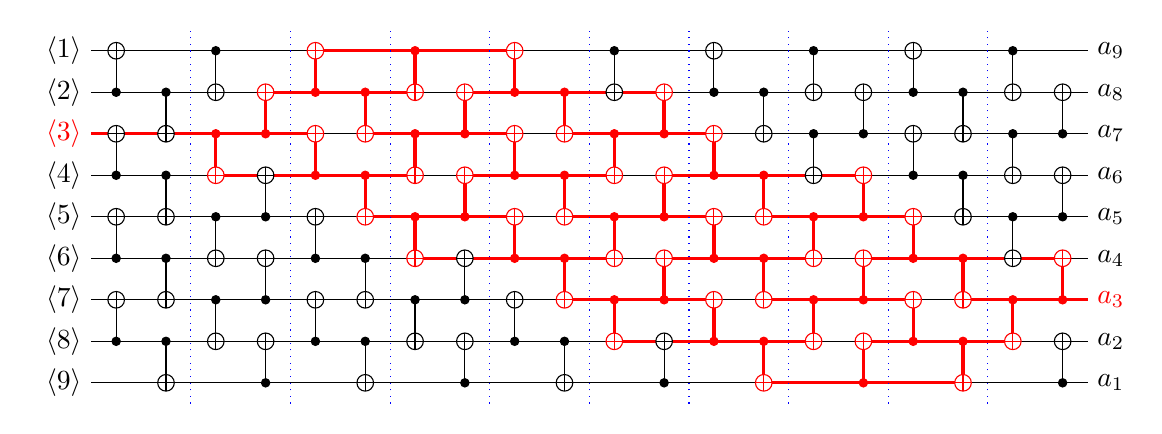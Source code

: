 \providecommand{\bit}[1]{{\left\langle{#1}\right\rangle}}
\begin{tikzpicture}[scale=1.0,x=1pt,y=1pt]
\filldraw[color=white] (0.0, -7.5) rectangle (360.0, 127.5);
% Drawing wires
% Line 5: 1 W \bit{1} a_9
\draw[color=black] (0.0,120.0) -- (81.0,120.0);
\draw[color=red,very thick] (81.0,120.0) -- (153.0,120.0);
\draw[color=black,thin] (153.0,120.0) -- (360.0,120.0);
\draw[color=black] (0.0,120.0) node[left] {$\bit{1}$};
% Line 6: 2 W \bit{2} a_8
\draw[color=black] (0.0,105.0) -- (63.0,105.0);
\draw[color=red,very thick] (63.0,105.0) -- (117.0,105.0);
\draw[color=black,thin] (117.0,105.0) -- (135.0,105.0);
\draw[color=red,very thick] (135.0,105.0) -- (207.0,105.0);
\draw[color=black,thin] (207.0,105.0) -- (360.0,105.0);
\draw[color=black] (0.0,105.0) node[left] {$\bit{2}$};
% Line 7: 3 W \bit{3} a_7 on
\draw[color=red,very thick] (0.0,90.0) -- (81.0,90.0);
\draw[color=black,thin] (81.0,90.0) -- (99.0,90.0);
\draw[color=red,very thick] (99.0,90.0) -- (153.0,90.0);
\draw[color=black,thin] (153.0,90.0) -- (171.0,90.0);
\draw[color=red,very thick] (171.0,90.0) -- (225.0,90.0);
\draw[color=black,thin] (225.0,90.0) -- (360.0,90.0);
\draw[color=red] (0.0,90.0) node[left] {$\bit{3}$};
% Line 8: 4 W \bit{4} a_6
\draw[color=black] (0.0,75.0) -- (45.0,75.0);
\draw[color=red,very thick] (45.0,75.0) -- (117.0,75.0);
\draw[color=black,thin] (117.0,75.0) -- (135.0,75.0);
\draw[color=red,very thick] (135.0,75.0) -- (189.0,75.0);
\draw[color=black,thin] (189.0,75.0) -- (207.0,75.0);
\draw[color=red,very thick] (207.0,75.0) -- (279.0,75.0);
\draw[color=black,thin] (279.0,75.0) -- (360.0,75.0);
\draw[color=black] (0.0,75.0) node[left] {$\bit{4}$};
% Line 9: 5 W \bit{5} a_5
\draw[color=black] (0.0,60.0) -- (99.0,60.0);
\draw[color=red,very thick] (99.0,60.0) -- (153.0,60.0);
\draw[color=black,thin] (153.0,60.0) -- (171.0,60.0);
\draw[color=red,very thick] (171.0,60.0) -- (225.0,60.0);
\draw[color=black,thin] (225.0,60.0) -- (243.0,60.0);
\draw[color=red,very thick] (243.0,60.0) -- (297.0,60.0);
\draw[color=black,thin] (297.0,60.0) -- (360.0,60.0);
\draw[color=black] (0.0,60.0) node[left] {$\bit{5}$};
% Line 10: 6 W \bit{6} a_4
\draw[color=black] (0.0,45.0) -- (117.0,45.0);
\draw[color=red,very thick] (117.0,45.0) -- (189.0,45.0);
\draw[color=black,thin] (189.0,45.0) -- (207.0,45.0);
\draw[color=red,very thick] (207.0,45.0) -- (261.0,45.0);
\draw[color=black,thin] (261.0,45.0) -- (279.0,45.0);
\draw[color=red,very thick] (279.0,45.0) -- (351.0,45.0);
\draw[color=black,thin] (351.0,45.0) -- (360.0,45.0);
\draw[color=black] (0.0,45.0) node[left] {$\bit{6}$};
% Line 11: 7 W \bit{7} a_3
\draw[color=black] (0.0,30.0) -- (171.0,30.0);
\draw[color=red,very thick] (171.0,30.0) -- (225.0,30.0);
\draw[color=black,thin] (225.0,30.0) -- (243.0,30.0);
\draw[color=red,very thick] (243.0,30.0) -- (297.0,30.0);
\draw[color=black,thin] (297.0,30.0) -- (315.0,30.0);
\draw[color=red,very thick] (315.0,30.0) -- (360.0,30.0);
\draw[color=black] (0.0,30.0) node[left] {$\bit{7}$};
% Line 12: 8 W \bit{8} a_2
\draw[color=black] (0.0,15.0) -- (189.0,15.0);
\draw[color=red,very thick] (189.0,15.0) -- (261.0,15.0);
\draw[color=black,thin] (261.0,15.0) -- (279.0,15.0);
\draw[color=red,very thick] (279.0,15.0) -- (333.0,15.0);
\draw[color=black,thin] (333.0,15.0) -- (360.0,15.0);
\draw[color=black] (0.0,15.0) node[left] {$\bit{8}$};
% Line 13: 9 W \bit{9} a_1
\draw[color=black] (0.0,0.0) -- (243.0,0.0);
\draw[color=red,very thick] (243.0,0.0) -- (315.0,0.0);
\draw[color=black,thin] (315.0,0.0) -- (360.0,0.0);
\draw[color=black] (0.0,0.0) node[left] {$\bit{9}$};
% Done with wires; drawing gates
% Line 17: +1 2
\draw (9.0,120.0) -- (9.0,105.0);
\begin{scope}
\draw[fill=white] (9.0, 120.0) circle(3.0pt);
\clip (9.0, 120.0) circle(3.0pt);
\draw (6.0, 120.0) -- (12.0, 120.0);
\draw (9.0, 117.0) -- (9.0, 123.0);
\end{scope}
\filldraw (9.0, 105.0) circle(1.5pt);
% Line 18: +3 4
\draw (9.0,90.0) -- (9.0,75.0);
\begin{scope}
\draw[fill=white] (9.0, 90.0) circle(3.0pt);
\clip (9.0, 90.0) circle(3.0pt);
\draw (6.0, 90.0) -- (12.0, 90.0);
\draw (9.0, 87.0) -- (9.0, 93.0);
\end{scope}
\filldraw (9.0, 75.0) circle(1.5pt);
% Line 19: +5 6
\draw (9.0,60.0) -- (9.0,45.0);
\begin{scope}
\draw[fill=white] (9.0, 60.0) circle(3.0pt);
\clip (9.0, 60.0) circle(3.0pt);
\draw (6.0, 60.0) -- (12.0, 60.0);
\draw (9.0, 57.0) -- (9.0, 63.0);
\end{scope}
\filldraw (9.0, 45.0) circle(1.5pt);
% Line 20: +7 8
\draw (9.0,30.0) -- (9.0,15.0);
\begin{scope}
\draw[fill=white] (9.0, 30.0) circle(3.0pt);
\clip (9.0, 30.0) circle(3.0pt);
\draw (6.0, 30.0) -- (12.0, 30.0);
\draw (9.0, 27.0) -- (9.0, 33.0);
\end{scope}
\filldraw (9.0, 15.0) circle(1.5pt);
% Line 21: +3 2
\draw (27.0,105.0) -- (27.0,90.0);
\begin{scope}
\draw[fill=white] (27.0, 90.0) circle(3.0pt);
\clip (27.0, 90.0) circle(3.0pt);
\draw (24.0, 90.0) -- (30.0, 90.0);
\draw (27.0, 87.0) -- (27.0, 93.0);
\end{scope}
\filldraw (27.0, 105.0) circle(1.5pt);
% Line 22: +5 4
\draw (27.0,75.0) -- (27.0,60.0);
\begin{scope}
\draw[fill=white] (27.0, 60.0) circle(3.0pt);
\clip (27.0, 60.0) circle(3.0pt);
\draw (24.0, 60.0) -- (30.0, 60.0);
\draw (27.0, 57.0) -- (27.0, 63.0);
\end{scope}
\filldraw (27.0, 75.0) circle(1.5pt);
% Line 23: +7 6
\draw (27.0,45.0) -- (27.0,30.0);
\begin{scope}
\draw[fill=white] (27.0, 30.0) circle(3.0pt);
\clip (27.0, 30.0) circle(3.0pt);
\draw (24.0, 30.0) -- (30.0, 30.0);
\draw (27.0, 27.0) -- (27.0, 33.0);
\end{scope}
\filldraw (27.0, 45.0) circle(1.5pt);
% Line 24: +9 8
\draw (27.0,15.0) -- (27.0,0.0);
\begin{scope}
\draw[fill=white] (27.0, 0.0) circle(3.0pt);
\clip (27.0, 0.0) circle(3.0pt);
\draw (24.0, 0.0) -- (30.0, 0.0);
\draw (27.0, -3.0) -- (27.0, 3.0);
\end{scope}
\filldraw (27.0, 15.0) circle(1.5pt);
% Line 27: +2 1
\draw (45.0,120.0) -- (45.0,105.0);
\begin{scope}
\draw[fill=white] (45.0, 105.0) circle(3.0pt);
\clip (45.0, 105.0) circle(3.0pt);
\draw (42.0, 105.0) -- (48.0, 105.0);
\draw (45.0, 102.0) -- (45.0, 108.0);
\end{scope}
\filldraw (45.0, 120.0) circle(1.5pt);
% Line 28: +4:on 3 on
\begin{scope}[color=red]
\draw[very thick] (45.0,90.0) -- (45.0,75.0);
\begin{scope}
\draw[fill=white] (45.0, 75.0) circle(3.0pt);
\clip (45.0, 75.0) circle(3.0pt);
\draw (42.0, 75.0) -- (48.0, 75.0);
\draw (45.0, 72.0) -- (45.0, 78.0);
\end{scope}
\filldraw (45.0, 90.0) circle(1.5pt);
\end{scope}
% Line 29: +6 5
\draw (45.0,60.0) -- (45.0,45.0);
\begin{scope}
\draw[fill=white] (45.0, 45.0) circle(3.0pt);
\clip (45.0, 45.0) circle(3.0pt);
\draw (42.0, 45.0) -- (48.0, 45.0);
\draw (45.0, 42.0) -- (45.0, 48.0);
\end{scope}
\filldraw (45.0, 60.0) circle(1.5pt);
% Line 30: +8 7
\draw (45.0,30.0) -- (45.0,15.0);
\begin{scope}
\draw[fill=white] (45.0, 15.0) circle(3.0pt);
\clip (45.0, 15.0) circle(3.0pt);
\draw (42.0, 15.0) -- (48.0, 15.0);
\draw (45.0, 12.0) -- (45.0, 18.0);
\end{scope}
\filldraw (45.0, 30.0) circle(1.5pt);
% Line 31: +2:on 3 on
\begin{scope}[color=red]
\draw[very thick] (63.0,105.0) -- (63.0,90.0);
\begin{scope}
\draw[fill=white] (63.0, 105.0) circle(3.0pt);
\clip (63.0, 105.0) circle(3.0pt);
\draw (60.0, 105.0) -- (66.0, 105.0);
\draw (63.0, 102.0) -- (63.0, 108.0);
\end{scope}
\filldraw (63.0, 90.0) circle(1.5pt);
\end{scope}
% Line 32: +4 5
\draw (63.0,75.0) -- (63.0,60.0);
\begin{scope}
\draw[fill=white] (63.0, 75.0) circle(3.0pt);
\clip (63.0, 75.0) circle(3.0pt);
\draw (60.0, 75.0) -- (66.0, 75.0);
\draw (63.0, 72.0) -- (63.0, 78.0);
\end{scope}
\filldraw (63.0, 60.0) circle(1.5pt);
% Line 33: +6 7
\draw (63.0,45.0) -- (63.0,30.0);
\begin{scope}
\draw[fill=white] (63.0, 45.0) circle(3.0pt);
\clip (63.0, 45.0) circle(3.0pt);
\draw (60.0, 45.0) -- (66.0, 45.0);
\draw (63.0, 42.0) -- (63.0, 48.0);
\end{scope}
\filldraw (63.0, 30.0) circle(1.5pt);
% Line 34: +8 9
\draw (63.0,15.0) -- (63.0,0.0);
\begin{scope}
\draw[fill=white] (63.0, 15.0) circle(3.0pt);
\clip (63.0, 15.0) circle(3.0pt);
\draw (60.0, 15.0) -- (66.0, 15.0);
\draw (63.0, 12.0) -- (63.0, 18.0);
\end{scope}
\filldraw (63.0, 0.0) circle(1.5pt);
% Line 37: +1:on 2 on
\begin{scope}[color=red]
\draw[very thick] (81.0,120.0) -- (81.0,105.0);
\begin{scope}
\draw[fill=white] (81.0, 120.0) circle(3.0pt);
\clip (81.0, 120.0) circle(3.0pt);
\draw (78.0, 120.0) -- (84.0, 120.0);
\draw (81.0, 117.0) -- (81.0, 123.0);
\end{scope}
\filldraw (81.0, 105.0) circle(1.5pt);
\end{scope}
% Line 38: +3:off 4 on
\begin{scope}[color=red]
\draw[very thick] (81.0,90.0) -- (81.0,75.0);
\begin{scope}
\draw[fill=white] (81.0, 90.0) circle(3.0pt);
\clip (81.0, 90.0) circle(3.0pt);
\draw (78.0, 90.0) -- (84.0, 90.0);
\draw (81.0, 87.0) -- (81.0, 93.0);
\end{scope}
\filldraw (81.0, 75.0) circle(1.5pt);
\end{scope}
% Line 39: +5 6
\draw (81.0,60.0) -- (81.0,45.0);
\begin{scope}
\draw[fill=white] (81.0, 60.0) circle(3.0pt);
\clip (81.0, 60.0) circle(3.0pt);
\draw (78.0, 60.0) -- (84.0, 60.0);
\draw (81.0, 57.0) -- (81.0, 63.0);
\end{scope}
\filldraw (81.0, 45.0) circle(1.5pt);
% Line 40: +7 8
\draw (81.0,30.0) -- (81.0,15.0);
\begin{scope}
\draw[fill=white] (81.0, 30.0) circle(3.0pt);
\clip (81.0, 30.0) circle(3.0pt);
\draw (78.0, 30.0) -- (84.0, 30.0);
\draw (81.0, 27.0) -- (81.0, 33.0);
\end{scope}
\filldraw (81.0, 15.0) circle(1.5pt);
% Line 41: +3:on 2 on
\begin{scope}[color=red]
\draw[very thick] (99.0,105.0) -- (99.0,90.0);
\begin{scope}
\draw[fill=white] (99.0, 90.0) circle(3.0pt);
\clip (99.0, 90.0) circle(3.0pt);
\draw (96.0, 90.0) -- (102.0, 90.0);
\draw (99.0, 87.0) -- (99.0, 93.0);
\end{scope}
\filldraw (99.0, 105.0) circle(1.5pt);
\end{scope}
% Line 42: +5:on 4 on
\begin{scope}[color=red]
\draw[very thick] (99.0,75.0) -- (99.0,60.0);
\begin{scope}
\draw[fill=white] (99.0, 60.0) circle(3.0pt);
\clip (99.0, 60.0) circle(3.0pt);
\draw (96.0, 60.0) -- (102.0, 60.0);
\draw (99.0, 57.0) -- (99.0, 63.0);
\end{scope}
\filldraw (99.0, 75.0) circle(1.5pt);
\end{scope}
% Line 43: +7 6
\draw (99.0,45.0) -- (99.0,30.0);
\begin{scope}
\draw[fill=white] (99.0, 30.0) circle(3.0pt);
\clip (99.0, 30.0) circle(3.0pt);
\draw (96.0, 30.0) -- (102.0, 30.0);
\draw (99.0, 27.0) -- (99.0, 33.0);
\end{scope}
\filldraw (99.0, 45.0) circle(1.5pt);
% Line 44: +9 8
\draw (99.0,15.0) -- (99.0,0.0);
\begin{scope}
\draw[fill=white] (99.0, 0.0) circle(3.0pt);
\clip (99.0, 0.0) circle(3.0pt);
\draw (96.0, 0.0) -- (102.0, 0.0);
\draw (99.0, -3.0) -- (99.0, 3.0);
\end{scope}
\filldraw (99.0, 15.0) circle(1.5pt);
% Line 47: +2:off 1 on
\begin{scope}[color=red]
\draw[very thick] (117.0,120.0) -- (117.0,105.0);
\begin{scope}
\draw[fill=white] (117.0, 105.0) circle(3.0pt);
\clip (117.0, 105.0) circle(3.0pt);
\draw (114.0, 105.0) -- (120.0, 105.0);
\draw (117.0, 102.0) -- (117.0, 108.0);
\end{scope}
\filldraw (117.0, 120.0) circle(1.5pt);
\end{scope}
% Line 48: +4:off 3 on
\begin{scope}[color=red]
\draw[very thick] (117.0,90.0) -- (117.0,75.0);
\begin{scope}
\draw[fill=white] (117.0, 75.0) circle(3.0pt);
\clip (117.0, 75.0) circle(3.0pt);
\draw (114.0, 75.0) -- (120.0, 75.0);
\draw (117.0, 72.0) -- (117.0, 78.0);
\end{scope}
\filldraw (117.0, 90.0) circle(1.5pt);
\end{scope}
% Line 49: +6:on 5 on
\begin{scope}[color=red]
\draw[very thick] (117.0,60.0) -- (117.0,45.0);
\begin{scope}
\draw[fill=white] (117.0, 45.0) circle(3.0pt);
\clip (117.0, 45.0) circle(3.0pt);
\draw (114.0, 45.0) -- (120.0, 45.0);
\draw (117.0, 42.0) -- (117.0, 48.0);
\end{scope}
\filldraw (117.0, 60.0) circle(1.5pt);
\end{scope}
% Line 50: +8 7
\draw (117.0,30.0) -- (117.0,15.0);
\begin{scope}
\draw[fill=white] (117.0, 15.0) circle(3.0pt);
\clip (117.0, 15.0) circle(3.0pt);
\draw (114.0, 15.0) -- (120.0, 15.0);
\draw (117.0, 12.0) -- (117.0, 18.0);
\end{scope}
\filldraw (117.0, 30.0) circle(1.5pt);
% Line 51: +2:on 3 on
\begin{scope}[color=red]
\draw[very thick] (135.0,105.0) -- (135.0,90.0);
\begin{scope}
\draw[fill=white] (135.0, 105.0) circle(3.0pt);
\clip (135.0, 105.0) circle(3.0pt);
\draw (132.0, 105.0) -- (138.0, 105.0);
\draw (135.0, 102.0) -- (135.0, 108.0);
\end{scope}
\filldraw (135.0, 90.0) circle(1.5pt);
\end{scope}
% Line 52: +4:on 5 on
\begin{scope}[color=red]
\draw[very thick] (135.0,75.0) -- (135.0,60.0);
\begin{scope}
\draw[fill=white] (135.0, 75.0) circle(3.0pt);
\clip (135.0, 75.0) circle(3.0pt);
\draw (132.0, 75.0) -- (138.0, 75.0);
\draw (135.0, 72.0) -- (135.0, 78.0);
\end{scope}
\filldraw (135.0, 60.0) circle(1.5pt);
\end{scope}
% Line 53: +6 7
\draw (135.0,45.0) -- (135.0,30.0);
\begin{scope}
\draw[fill=white] (135.0, 45.0) circle(3.0pt);
\clip (135.0, 45.0) circle(3.0pt);
\draw (132.0, 45.0) -- (138.0, 45.0);
\draw (135.0, 42.0) -- (135.0, 48.0);
\end{scope}
\filldraw (135.0, 30.0) circle(1.5pt);
% Line 54: +8 9
\draw (135.0,15.0) -- (135.0,0.0);
\begin{scope}
\draw[fill=white] (135.0, 15.0) circle(3.0pt);
\clip (135.0, 15.0) circle(3.0pt);
\draw (132.0, 15.0) -- (138.0, 15.0);
\draw (135.0, 12.0) -- (135.0, 18.0);
\end{scope}
\filldraw (135.0, 0.0) circle(1.5pt);
% Line 57: +1:off 2 on
\begin{scope}[color=red]
\draw[very thick] (153.0,120.0) -- (153.0,105.0);
\begin{scope}
\draw[fill=white] (153.0, 120.0) circle(3.0pt);
\clip (153.0, 120.0) circle(3.0pt);
\draw (150.0, 120.0) -- (156.0, 120.0);
\draw (153.0, 117.0) -- (153.0, 123.0);
\end{scope}
\filldraw (153.0, 105.0) circle(1.5pt);
\end{scope}
% Line 58: +3:off 4 on
\begin{scope}[color=red]
\draw[very thick] (153.0,90.0) -- (153.0,75.0);
\begin{scope}
\draw[fill=white] (153.0, 90.0) circle(3.0pt);
\clip (153.0, 90.0) circle(3.0pt);
\draw (150.0, 90.0) -- (156.0, 90.0);
\draw (153.0, 87.0) -- (153.0, 93.0);
\end{scope}
\filldraw (153.0, 75.0) circle(1.5pt);
\end{scope}
% Line 59: +5:off 6 on
\begin{scope}[color=red]
\draw[very thick] (153.0,60.0) -- (153.0,45.0);
\begin{scope}
\draw[fill=white] (153.0, 60.0) circle(3.0pt);
\clip (153.0, 60.0) circle(3.0pt);
\draw (150.0, 60.0) -- (156.0, 60.0);
\draw (153.0, 57.0) -- (153.0, 63.0);
\end{scope}
\filldraw (153.0, 45.0) circle(1.5pt);
\end{scope}
% Line 60: +7 8
\draw (153.0,30.0) -- (153.0,15.0);
\begin{scope}
\draw[fill=white] (153.0, 30.0) circle(3.0pt);
\clip (153.0, 30.0) circle(3.0pt);
\draw (150.0, 30.0) -- (156.0, 30.0);
\draw (153.0, 27.0) -- (153.0, 33.0);
\end{scope}
\filldraw (153.0, 15.0) circle(1.5pt);
% Line 61: +3:on 2 on
\begin{scope}[color=red]
\draw[very thick] (171.0,105.0) -- (171.0,90.0);
\begin{scope}
\draw[fill=white] (171.0, 90.0) circle(3.0pt);
\clip (171.0, 90.0) circle(3.0pt);
\draw (168.0, 90.0) -- (174.0, 90.0);
\draw (171.0, 87.0) -- (171.0, 93.0);
\end{scope}
\filldraw (171.0, 105.0) circle(1.5pt);
\end{scope}
% Line 62: +5:on 4 on
\begin{scope}[color=red]
\draw[very thick] (171.0,75.0) -- (171.0,60.0);
\begin{scope}
\draw[fill=white] (171.0, 60.0) circle(3.0pt);
\clip (171.0, 60.0) circle(3.0pt);
\draw (168.0, 60.0) -- (174.0, 60.0);
\draw (171.0, 57.0) -- (171.0, 63.0);
\end{scope}
\filldraw (171.0, 75.0) circle(1.5pt);
\end{scope}
% Line 63: +7:on 6 on
\begin{scope}[color=red]
\draw[very thick] (171.0,45.0) -- (171.0,30.0);
\begin{scope}
\draw[fill=white] (171.0, 30.0) circle(3.0pt);
\clip (171.0, 30.0) circle(3.0pt);
\draw (168.0, 30.0) -- (174.0, 30.0);
\draw (171.0, 27.0) -- (171.0, 33.0);
\end{scope}
\filldraw (171.0, 45.0) circle(1.5pt);
\end{scope}
% Line 64: +9 8
\draw (171.0,15.0) -- (171.0,0.0);
\begin{scope}
\draw[fill=white] (171.0, 0.0) circle(3.0pt);
\clip (171.0, 0.0) circle(3.0pt);
\draw (168.0, 0.0) -- (174.0, 0.0);
\draw (171.0, -3.0) -- (171.0, 3.0);
\end{scope}
\filldraw (171.0, 15.0) circle(1.5pt);
% Line 67: +2 1
\draw (189.0,120.0) -- (189.0,105.0);
\begin{scope}
\draw[fill=white] (189.0, 105.0) circle(3.0pt);
\clip (189.0, 105.0) circle(3.0pt);
\draw (186.0, 105.0) -- (192.0, 105.0);
\draw (189.0, 102.0) -- (189.0, 108.0);
\end{scope}
\filldraw (189.0, 120.0) circle(1.5pt);
% Line 68: +4:off 3 on
\begin{scope}[color=red]
\draw[very thick] (189.0,90.0) -- (189.0,75.0);
\begin{scope}
\draw[fill=white] (189.0, 75.0) circle(3.0pt);
\clip (189.0, 75.0) circle(3.0pt);
\draw (186.0, 75.0) -- (192.0, 75.0);
\draw (189.0, 72.0) -- (189.0, 78.0);
\end{scope}
\filldraw (189.0, 90.0) circle(1.5pt);
\end{scope}
% Line 69: +6:off 5 on
\begin{scope}[color=red]
\draw[very thick] (189.0,60.0) -- (189.0,45.0);
\begin{scope}
\draw[fill=white] (189.0, 45.0) circle(3.0pt);
\clip (189.0, 45.0) circle(3.0pt);
\draw (186.0, 45.0) -- (192.0, 45.0);
\draw (189.0, 42.0) -- (189.0, 48.0);
\end{scope}
\filldraw (189.0, 60.0) circle(1.5pt);
\end{scope}
% Line 70: +8:on 7 on
\begin{scope}[color=red]
\draw[very thick] (189.0,30.0) -- (189.0,15.0);
\begin{scope}
\draw[fill=white] (189.0, 15.0) circle(3.0pt);
\clip (189.0, 15.0) circle(3.0pt);
\draw (186.0, 15.0) -- (192.0, 15.0);
\draw (189.0, 12.0) -- (189.0, 18.0);
\end{scope}
\filldraw (189.0, 30.0) circle(1.5pt);
\end{scope}
% Line 71: +2:off 3 on
\begin{scope}[color=red]
\draw[very thick] (207.0,105.0) -- (207.0,90.0);
\begin{scope}
\draw[fill=white] (207.0, 105.0) circle(3.0pt);
\clip (207.0, 105.0) circle(3.0pt);
\draw (204.0, 105.0) -- (210.0, 105.0);
\draw (207.0, 102.0) -- (207.0, 108.0);
\end{scope}
\filldraw (207.0, 90.0) circle(1.5pt);
\end{scope}
% Line 72: +4:on 5 on
\begin{scope}[color=red]
\draw[very thick] (207.0,75.0) -- (207.0,60.0);
\begin{scope}
\draw[fill=white] (207.0, 75.0) circle(3.0pt);
\clip (207.0, 75.0) circle(3.0pt);
\draw (204.0, 75.0) -- (210.0, 75.0);
\draw (207.0, 72.0) -- (207.0, 78.0);
\end{scope}
\filldraw (207.0, 60.0) circle(1.5pt);
\end{scope}
% Line 73: +6:on 7 on
\begin{scope}[color=red]
\draw[very thick] (207.0,45.0) -- (207.0,30.0);
\begin{scope}
\draw[fill=white] (207.0, 45.0) circle(3.0pt);
\clip (207.0, 45.0) circle(3.0pt);
\draw (204.0, 45.0) -- (210.0, 45.0);
\draw (207.0, 42.0) -- (207.0, 48.0);
\end{scope}
\filldraw (207.0, 30.0) circle(1.5pt);
\end{scope}
% Line 74: +8 9
\draw (207.0,15.0) -- (207.0,0.0);
\begin{scope}
\draw[fill=white] (207.0, 15.0) circle(3.0pt);
\clip (207.0, 15.0) circle(3.0pt);
\draw (204.0, 15.0) -- (210.0, 15.0);
\draw (207.0, 12.0) -- (207.0, 18.0);
\end{scope}
\filldraw (207.0, 0.0) circle(1.5pt);
% Line 77: +1 2
\draw (225.0,120.0) -- (225.0,105.0);
\begin{scope}
\draw[fill=white] (225.0, 120.0) circle(3.0pt);
\clip (225.0, 120.0) circle(3.0pt);
\draw (222.0, 120.0) -- (228.0, 120.0);
\draw (225.0, 117.0) -- (225.0, 123.0);
\end{scope}
\filldraw (225.0, 105.0) circle(1.5pt);
% Line 78: +3:off 4 on
\begin{scope}[color=red]
\draw[very thick] (225.0,90.0) -- (225.0,75.0);
\begin{scope}
\draw[fill=white] (225.0, 90.0) circle(3.0pt);
\clip (225.0, 90.0) circle(3.0pt);
\draw (222.0, 90.0) -- (228.0, 90.0);
\draw (225.0, 87.0) -- (225.0, 93.0);
\end{scope}
\filldraw (225.0, 75.0) circle(1.5pt);
\end{scope}
% Line 79: +5:off 6 on
\begin{scope}[color=red]
\draw[very thick] (225.0,60.0) -- (225.0,45.0);
\begin{scope}
\draw[fill=white] (225.0, 60.0) circle(3.0pt);
\clip (225.0, 60.0) circle(3.0pt);
\draw (222.0, 60.0) -- (228.0, 60.0);
\draw (225.0, 57.0) -- (225.0, 63.0);
\end{scope}
\filldraw (225.0, 45.0) circle(1.5pt);
\end{scope}
% Line 80: +7:off 8 on
\begin{scope}[color=red]
\draw[very thick] (225.0,30.0) -- (225.0,15.0);
\begin{scope}
\draw[fill=white] (225.0, 30.0) circle(3.0pt);
\clip (225.0, 30.0) circle(3.0pt);
\draw (222.0, 30.0) -- (228.0, 30.0);
\draw (225.0, 27.0) -- (225.0, 33.0);
\end{scope}
\filldraw (225.0, 15.0) circle(1.5pt);
\end{scope}
% Line 81: +3 2
\draw (243.0,105.0) -- (243.0,90.0);
\begin{scope}
\draw[fill=white] (243.0, 90.0) circle(3.0pt);
\clip (243.0, 90.0) circle(3.0pt);
\draw (240.0, 90.0) -- (246.0, 90.0);
\draw (243.0, 87.0) -- (243.0, 93.0);
\end{scope}
\filldraw (243.0, 105.0) circle(1.5pt);
% Line 82: +5:on 4 on
\begin{scope}[color=red]
\draw[very thick] (243.0,75.0) -- (243.0,60.0);
\begin{scope}
\draw[fill=white] (243.0, 60.0) circle(3.0pt);
\clip (243.0, 60.0) circle(3.0pt);
\draw (240.0, 60.0) -- (246.0, 60.0);
\draw (243.0, 57.0) -- (243.0, 63.0);
\end{scope}
\filldraw (243.0, 75.0) circle(1.5pt);
\end{scope}
% Line 83: +7:on 6 on
\begin{scope}[color=red]
\draw[very thick] (243.0,45.0) -- (243.0,30.0);
\begin{scope}
\draw[fill=white] (243.0, 30.0) circle(3.0pt);
\clip (243.0, 30.0) circle(3.0pt);
\draw (240.0, 30.0) -- (246.0, 30.0);
\draw (243.0, 27.0) -- (243.0, 33.0);
\end{scope}
\filldraw (243.0, 45.0) circle(1.5pt);
\end{scope}
% Line 84: +9:on 8 on
\begin{scope}[color=red]
\draw[very thick] (243.0,15.0) -- (243.0,0.0);
\begin{scope}
\draw[fill=white] (243.0, 0.0) circle(3.0pt);
\clip (243.0, 0.0) circle(3.0pt);
\draw (240.0, 0.0) -- (246.0, 0.0);
\draw (243.0, -3.0) -- (243.0, 3.0);
\end{scope}
\filldraw (243.0, 15.0) circle(1.5pt);
\end{scope}
% Line 87: +2 1
\draw (261.0,120.0) -- (261.0,105.0);
\begin{scope}
\draw[fill=white] (261.0, 105.0) circle(3.0pt);
\clip (261.0, 105.0) circle(3.0pt);
\draw (258.0, 105.0) -- (264.0, 105.0);
\draw (261.0, 102.0) -- (261.0, 108.0);
\end{scope}
\filldraw (261.0, 120.0) circle(1.5pt);
% Line 88: +4 3
\draw (261.0,90.0) -- (261.0,75.0);
\begin{scope}
\draw[fill=white] (261.0, 75.0) circle(3.0pt);
\clip (261.0, 75.0) circle(3.0pt);
\draw (258.0, 75.0) -- (264.0, 75.0);
\draw (261.0, 72.0) -- (261.0, 78.0);
\end{scope}
\filldraw (261.0, 90.0) circle(1.5pt);
% Line 89: +6:off 5 on
\begin{scope}[color=red]
\draw[very thick] (261.0,60.0) -- (261.0,45.0);
\begin{scope}
\draw[fill=white] (261.0, 45.0) circle(3.0pt);
\clip (261.0, 45.0) circle(3.0pt);
\draw (258.0, 45.0) -- (264.0, 45.0);
\draw (261.0, 42.0) -- (261.0, 48.0);
\end{scope}
\filldraw (261.0, 60.0) circle(1.5pt);
\end{scope}
% Line 90: +8:off 7 on
\begin{scope}[color=red]
\draw[very thick] (261.0,30.0) -- (261.0,15.0);
\begin{scope}
\draw[fill=white] (261.0, 15.0) circle(3.0pt);
\clip (261.0, 15.0) circle(3.0pt);
\draw (258.0, 15.0) -- (264.0, 15.0);
\draw (261.0, 12.0) -- (261.0, 18.0);
\end{scope}
\filldraw (261.0, 30.0) circle(1.5pt);
\end{scope}
% Line 91: +2 3
\draw (279.0,105.0) -- (279.0,90.0);
\begin{scope}
\draw[fill=white] (279.0, 105.0) circle(3.0pt);
\clip (279.0, 105.0) circle(3.0pt);
\draw (276.0, 105.0) -- (282.0, 105.0);
\draw (279.0, 102.0) -- (279.0, 108.0);
\end{scope}
\filldraw (279.0, 90.0) circle(1.5pt);
% Line 92: +4:off 5 on
\begin{scope}[color=red]
\draw[very thick] (279.0,75.0) -- (279.0,60.0);
\begin{scope}
\draw[fill=white] (279.0, 75.0) circle(3.0pt);
\clip (279.0, 75.0) circle(3.0pt);
\draw (276.0, 75.0) -- (282.0, 75.0);
\draw (279.0, 72.0) -- (279.0, 78.0);
\end{scope}
\filldraw (279.0, 60.0) circle(1.5pt);
\end{scope}
% Line 93: +6:on 7 on
\begin{scope}[color=red]
\draw[very thick] (279.0,45.0) -- (279.0,30.0);
\begin{scope}
\draw[fill=white] (279.0, 45.0) circle(3.0pt);
\clip (279.0, 45.0) circle(3.0pt);
\draw (276.0, 45.0) -- (282.0, 45.0);
\draw (279.0, 42.0) -- (279.0, 48.0);
\end{scope}
\filldraw (279.0, 30.0) circle(1.5pt);
\end{scope}
% Line 94: +8:on 9 on
\begin{scope}[color=red]
\draw[very thick] (279.0,15.0) -- (279.0,0.0);
\begin{scope}
\draw[fill=white] (279.0, 15.0) circle(3.0pt);
\clip (279.0, 15.0) circle(3.0pt);
\draw (276.0, 15.0) -- (282.0, 15.0);
\draw (279.0, 12.0) -- (279.0, 18.0);
\end{scope}
\filldraw (279.0, 0.0) circle(1.5pt);
\end{scope}
% Line 97: +1 2
\draw (297.0,120.0) -- (297.0,105.0);
\begin{scope}
\draw[fill=white] (297.0, 120.0) circle(3.0pt);
\clip (297.0, 120.0) circle(3.0pt);
\draw (294.0, 120.0) -- (300.0, 120.0);
\draw (297.0, 117.0) -- (297.0, 123.0);
\end{scope}
\filldraw (297.0, 105.0) circle(1.5pt);
% Line 98: +3 4
\draw (297.0,90.0) -- (297.0,75.0);
\begin{scope}
\draw[fill=white] (297.0, 90.0) circle(3.0pt);
\clip (297.0, 90.0) circle(3.0pt);
\draw (294.0, 90.0) -- (300.0, 90.0);
\draw (297.0, 87.0) -- (297.0, 93.0);
\end{scope}
\filldraw (297.0, 75.0) circle(1.5pt);
% Line 99: +5:off 6 on
\begin{scope}[color=red]
\draw[very thick] (297.0,60.0) -- (297.0,45.0);
\begin{scope}
\draw[fill=white] (297.0, 60.0) circle(3.0pt);
\clip (297.0, 60.0) circle(3.0pt);
\draw (294.0, 60.0) -- (300.0, 60.0);
\draw (297.0, 57.0) -- (297.0, 63.0);
\end{scope}
\filldraw (297.0, 45.0) circle(1.5pt);
\end{scope}
% Line 100: +7:off 8 on
\begin{scope}[color=red]
\draw[very thick] (297.0,30.0) -- (297.0,15.0);
\begin{scope}
\draw[fill=white] (297.0, 30.0) circle(3.0pt);
\clip (297.0, 30.0) circle(3.0pt);
\draw (294.0, 30.0) -- (300.0, 30.0);
\draw (297.0, 27.0) -- (297.0, 33.0);
\end{scope}
\filldraw (297.0, 15.0) circle(1.5pt);
\end{scope}
% Line 101: +3 2
\draw (315.0,105.0) -- (315.0,90.0);
\begin{scope}
\draw[fill=white] (315.0, 90.0) circle(3.0pt);
\clip (315.0, 90.0) circle(3.0pt);
\draw (312.0, 90.0) -- (318.0, 90.0);
\draw (315.0, 87.0) -- (315.0, 93.0);
\end{scope}
\filldraw (315.0, 105.0) circle(1.5pt);
% Line 102: +5 4
\draw (315.0,75.0) -- (315.0,60.0);
\begin{scope}
\draw[fill=white] (315.0, 60.0) circle(3.0pt);
\clip (315.0, 60.0) circle(3.0pt);
\draw (312.0, 60.0) -- (318.0, 60.0);
\draw (315.0, 57.0) -- (315.0, 63.0);
\end{scope}
\filldraw (315.0, 75.0) circle(1.5pt);
% Line 103: +7:on 6 on
\begin{scope}[color=red]
\draw[very thick] (315.0,45.0) -- (315.0,30.0);
\begin{scope}
\draw[fill=white] (315.0, 30.0) circle(3.0pt);
\clip (315.0, 30.0) circle(3.0pt);
\draw (312.0, 30.0) -- (318.0, 30.0);
\draw (315.0, 27.0) -- (315.0, 33.0);
\end{scope}
\filldraw (315.0, 45.0) circle(1.5pt);
\end{scope}
% Line 104: +9:off 8 on
\begin{scope}[color=red]
\draw[very thick] (315.0,15.0) -- (315.0,0.0);
\begin{scope}
\draw[fill=white] (315.0, 0.0) circle(3.0pt);
\clip (315.0, 0.0) circle(3.0pt);
\draw (312.0, 0.0) -- (318.0, 0.0);
\draw (315.0, -3.0) -- (315.0, 3.0);
\end{scope}
\filldraw (315.0, 15.0) circle(1.5pt);
\end{scope}
% Line 107: +2 1
\draw (333.0,120.0) -- (333.0,105.0);
\begin{scope}
\draw[fill=white] (333.0, 105.0) circle(3.0pt);
\clip (333.0, 105.0) circle(3.0pt);
\draw (330.0, 105.0) -- (336.0, 105.0);
\draw (333.0, 102.0) -- (333.0, 108.0);
\end{scope}
\filldraw (333.0, 120.0) circle(1.5pt);
% Line 108: +4 3
\draw (333.0,90.0) -- (333.0,75.0);
\begin{scope}
\draw[fill=white] (333.0, 75.0) circle(3.0pt);
\clip (333.0, 75.0) circle(3.0pt);
\draw (330.0, 75.0) -- (336.0, 75.0);
\draw (333.0, 72.0) -- (333.0, 78.0);
\end{scope}
\filldraw (333.0, 90.0) circle(1.5pt);
% Line 109: +6 5
\draw (333.0,60.0) -- (333.0,45.0);
\begin{scope}
\draw[fill=white] (333.0, 45.0) circle(3.0pt);
\clip (333.0, 45.0) circle(3.0pt);
\draw (330.0, 45.0) -- (336.0, 45.0);
\draw (333.0, 42.0) -- (333.0, 48.0);
\end{scope}
\filldraw (333.0, 60.0) circle(1.5pt);
% Line 110: +8:off 7 on
\begin{scope}[color=red]
\draw[very thick] (333.0,30.0) -- (333.0,15.0);
\begin{scope}
\draw[fill=white] (333.0, 15.0) circle(3.0pt);
\clip (333.0, 15.0) circle(3.0pt);
\draw (330.0, 15.0) -- (336.0, 15.0);
\draw (333.0, 12.0) -- (333.0, 18.0);
\end{scope}
\filldraw (333.0, 30.0) circle(1.5pt);
\end{scope}
% Line 111: +2 3
\draw (351.0,105.0) -- (351.0,90.0);
\begin{scope}
\draw[fill=white] (351.0, 105.0) circle(3.0pt);
\clip (351.0, 105.0) circle(3.0pt);
\draw (348.0, 105.0) -- (354.0, 105.0);
\draw (351.0, 102.0) -- (351.0, 108.0);
\end{scope}
\filldraw (351.0, 90.0) circle(1.5pt);
% Line 112: +4 5
\draw (351.0,75.0) -- (351.0,60.0);
\begin{scope}
\draw[fill=white] (351.0, 75.0) circle(3.0pt);
\clip (351.0, 75.0) circle(3.0pt);
\draw (348.0, 75.0) -- (354.0, 75.0);
\draw (351.0, 72.0) -- (351.0, 78.0);
\end{scope}
\filldraw (351.0, 60.0) circle(1.5pt);
% Line 113: +6:off 7 on
\begin{scope}[color=red]
\draw[very thick] (351.0,45.0) -- (351.0,30.0);
\begin{scope}
\draw[fill=white] (351.0, 45.0) circle(3.0pt);
\clip (351.0, 45.0) circle(3.0pt);
\draw (348.0, 45.0) -- (354.0, 45.0);
\draw (351.0, 42.0) -- (351.0, 48.0);
\end{scope}
\filldraw (351.0, 30.0) circle(1.5pt);
\end{scope}
% Line 114: +8 9
\draw (351.0,15.0) -- (351.0,0.0);
\begin{scope}
\draw[fill=white] (351.0, 15.0) circle(3.0pt);
\clip (351.0, 15.0) circle(3.0pt);
\draw (348.0, 15.0) -- (354.0, 15.0);
\draw (351.0, 12.0) -- (351.0, 18.0);
\end{scope}
\filldraw (351.0, 0.0) circle(1.5pt);
% Done with gates; drawing ending labels
\draw[color=black] (360.0,120.0) node[right] {$a_9$};
\draw[color=black] (360.0,105.0) node[right] {$a_8$};
\draw[color=black] (360.0,90.0) node[right] {$a_7$};
\draw[color=black] (360.0,75.0) node[right] {$a_6$};
\draw[color=black] (360.0,60.0) node[right] {$a_5$};
\draw[color=black] (360.0,45.0) node[right] {$a_4$};
\draw[color=red] (360.0,30.0) node[right] {$a_3$};
\draw[color=black] (360.0,15.0) node[right] {$a_2$};
\draw[color=black] (360.0,0.0) node[right] {$a_1$};
% Done with ending labels; drawing cut lines and comments
\draw[dotted,color=blue] (36.0, -7.5) -- (36.0, 127.5);
\draw[dotted,color=blue] (72.0, -7.5) -- (72.0, 127.5);
\draw[dotted,color=blue] (108.0, -7.5) -- (108.0, 127.5);
\draw[dotted,color=blue] (144.0, -7.5) -- (144.0, 127.5);
\draw[dotted,color=blue] (180.0, -7.5) -- (180.0, 127.5);
\draw[dotted,color=blue] (216.0, -7.5) -- (216.0, 127.5);
\draw[dotted,color=blue] (252.0, -7.5) -- (252.0, 127.5);
\draw[dotted,color=blue] (288.0, -7.5) -- (288.0, 127.5);
\draw[dotted,color=blue] (324.0, -7.5) -- (324.0, 127.5);
% Done with comments
\end{tikzpicture}
